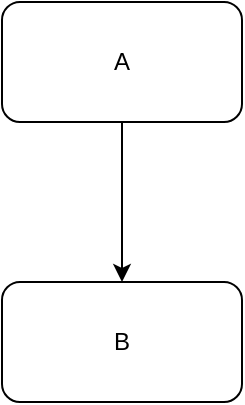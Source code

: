 <mxfile version="15.9.4" type="github">
  <diagram id="xP1MEdMk4Tscmr13mTCs" name="第 1 页">
    <mxGraphModel dx="677" dy="363" grid="1" gridSize="10" guides="1" tooltips="1" connect="1" arrows="1" fold="1" page="1" pageScale="1" pageWidth="827" pageHeight="1169" math="0" shadow="0">
      <root>
        <mxCell id="0" />
        <mxCell id="1" parent="0" />
        <mxCell id="HYw3bSDnfM3Yj51mWmE8-3" value="" style="edgeStyle=orthogonalEdgeStyle;rounded=0;orthogonalLoop=1;jettySize=auto;html=1;" edge="1" parent="1" source="HYw3bSDnfM3Yj51mWmE8-1" target="HYw3bSDnfM3Yj51mWmE8-2">
          <mxGeometry relative="1" as="geometry" />
        </mxCell>
        <mxCell id="HYw3bSDnfM3Yj51mWmE8-1" value="A" style="rounded=1;whiteSpace=wrap;html=1;" vertex="1" parent="1">
          <mxGeometry x="340" y="120" width="120" height="60" as="geometry" />
        </mxCell>
        <mxCell id="HYw3bSDnfM3Yj51mWmE8-2" value="B" style="rounded=1;whiteSpace=wrap;html=1;" vertex="1" parent="1">
          <mxGeometry x="340" y="260" width="120" height="60" as="geometry" />
        </mxCell>
      </root>
    </mxGraphModel>
  </diagram>
</mxfile>
